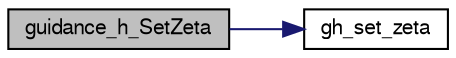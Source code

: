 digraph "guidance_h_SetZeta"
{
  edge [fontname="FreeSans",fontsize="10",labelfontname="FreeSans",labelfontsize="10"];
  node [fontname="FreeSans",fontsize="10",shape=record];
  rankdir="LR";
  Node1 [label="guidance_h_SetZeta",height=0.2,width=0.4,color="black", fillcolor="grey75", style="filled", fontcolor="black"];
  Node1 -> Node2 [color="midnightblue",fontsize="10",style="solid",fontname="FreeSans"];
  Node2 [label="gh_set_zeta",height=0.2,width=0.4,color="black", fillcolor="white", style="filled",URL="$guidance__h__ref_8c.html#a18d391215a4644b94009241b5c161cc9"];
}
